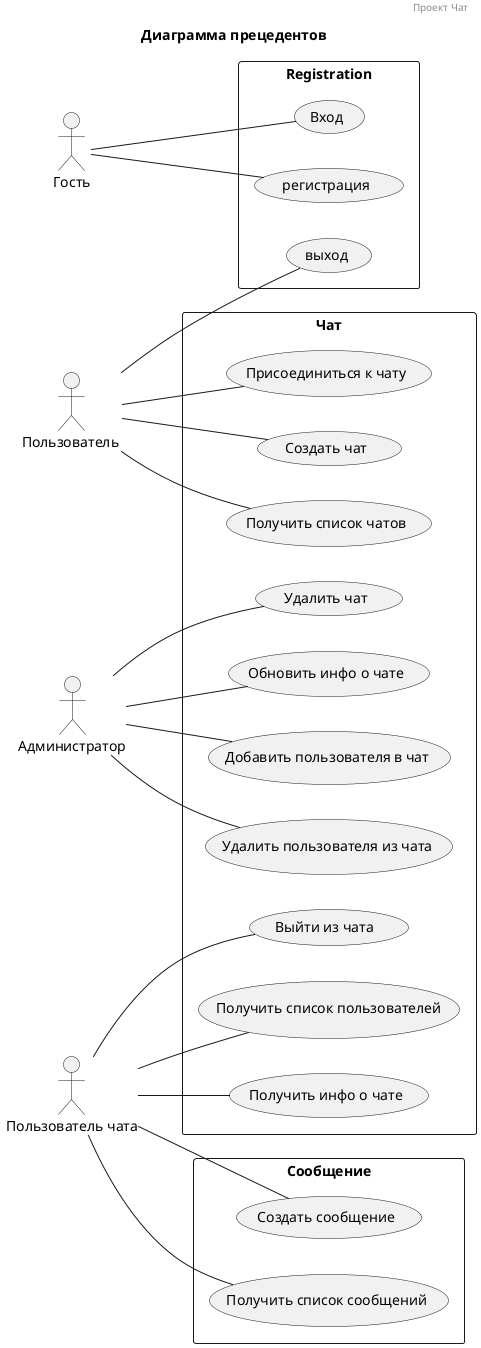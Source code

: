 @startuml

header Проект Чат
title Диаграмма прецедентов

left to right direction

rectangle "Registration"{
    usecase "Вход" as login
    usecase "регистрация" as auth
    usecase "выход" as logout
}

rectangle "Чат" {
  usecase "Создать чат" as create_chat
  usecase "Удалить чат" as delete_chat
  usecase "Получить инфо о чате" as get_chat_info
  usecase "Обновить инфо о чате" as update_chat_info
  usecase "Получить список пользователей" as get_users_list
  usecase "Добавить пользователя в чат" as add_user_to_chat
  usecase "Удалить пользователя из чата" as delete_user_from_chat
  usecase "Получить список чатов" as get_chat_list
    usecase "Присоединиться к чату" as join_to_chat
  usecase "Выйти из чата " as leave_chat
}

rectangle "Сообщение" {
  usecase "Создать сообщение" as create_message
  usecase "Получить список сообщений" as get_list_messages
}


actor "Пользователь " as user
user -- create_chat
user -- join_to_chat
user -- get_chat_list
user -- logout

actor "Пользователь чата" as userch
userch -- get_chat_info
userch -- leave_chat
userch -- get_users_list
userch -- create_message
userch -- get_list_messages

actor "Администратор" as admin
admin -- add_user_to_chat
admin -- delete_user_from_chat
admin -- update_chat_info
admin -- delete_chat

actor "Гость" as guest
guest -- login
guest -- auth


@enduml